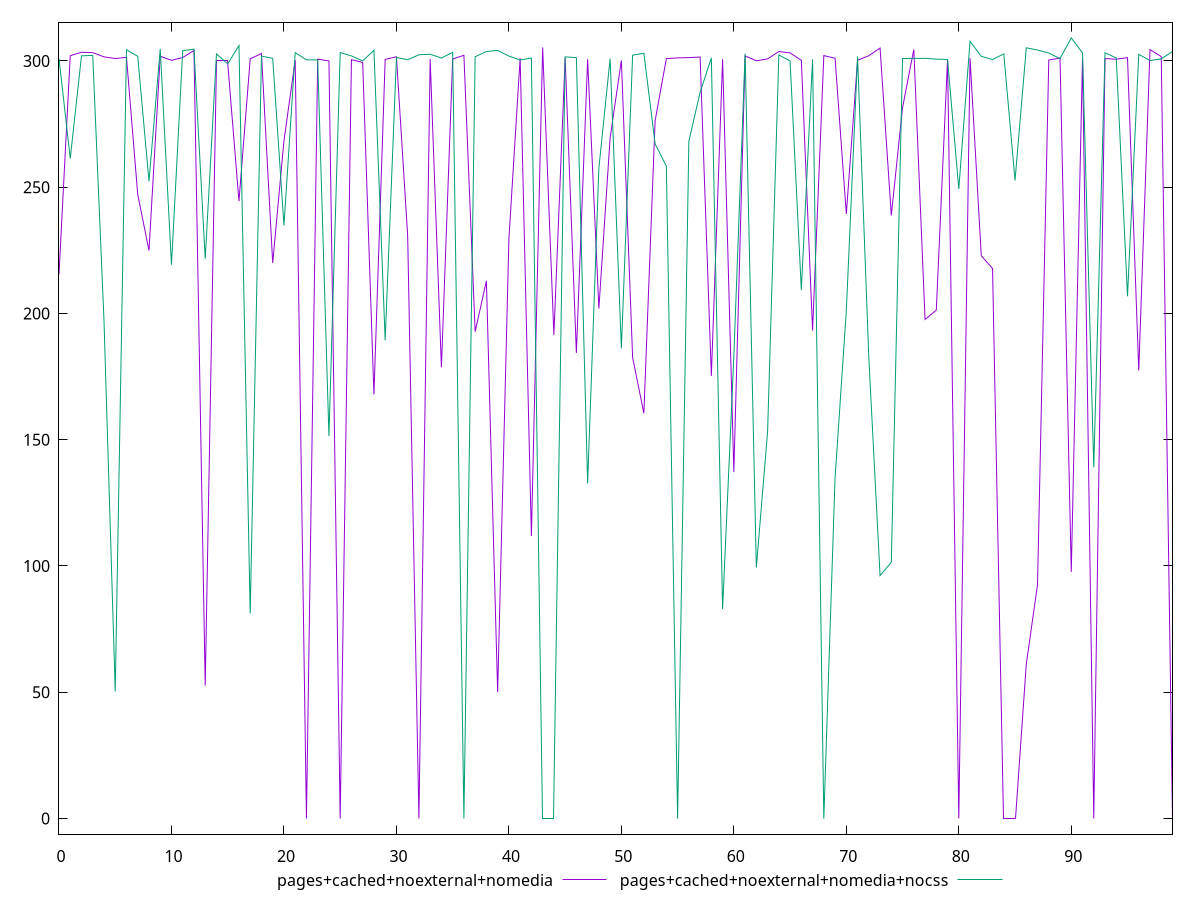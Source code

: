 reset

$pagesCachedNoexternalNomedia <<EOF
0 215.5430000014603
1 302.078
2 303.44499999657273
3 303.282
4 301.608
5 300.952
6 301.41
7 247.097999997437
8 224.9269999973476
9 301.88
10 300.236
11 301.348
12 304.134
13 52.63100000098348
14 300
15 300
16 244.4670000039041
17 300.814
18 302.93
19 220.01500000059605
20 268.31399999931455
21 300.328
22 0
23 300.718
24 300
25 0
26 300.522
27 299.4130000025034
28 167.93299999833107
29 300.606
30 301.672
31 230.74800000339746
32 0
33 300.722
34 178.66399999707937
35 300.77
36 302.224
37 192.7930000014603
38 212.8969999998808
39 50.077999997884035
40 229.5329999998212
41 301.132
42 111.89900000020862
43 305.336
44 191.46900000050664
45 301.176
46 184.37900000438094
47 300.668
48 201.9350000023842
49 269.5540000014007
50 300.206
51 182.56100000068545
52 160.47099999710917
53 276.320000000298
54 300.93
55 301.212
56 301.316
57 301.546
58 175.28200000151992
59 300.658
60 137.2009999975562
61 301.974
62 300.076
63 300.78
64 303.74
65 303.184
66 300.236
67 193.2879999987781
68 302.124
69 301.068
70 239.38800000026822
71 300.296
72 302.062
73 305.1
74 238.82000000029802
75 281.5569999963045
76 304.544
77 197.61899999901652
78 201.32299999520183
79 300.554
80 0
81 301.088
82 222.84400000050664
83 217.79299999773502
84 0
85 0
86 61.08900000154972
87 92.61099999770522
88 300.364
89 301.118
90 97.67599999904633
91 301.094
92 0
93 300.93
94 300.692
95 301.298
96 177.39200000092387
97 304.502
98 301.718
99 0
EOF

$pagesCachedNoexternalNomediaNocss <<EOF
0 300.962
1 261.3960000015795
2 302.006
3 302.204
4 197.2470000013709
5 50.34499999880791
6 304.434
7 301.842
8 252.312000002712
9 304.72
10 219.29599999636412
11 304.06600000000003
12 304.66
13 221.64499999955297
14 302.784
15 298.8130000010133
16 306.106
17 81.17999999970198
18 301.928
19 301.016
20 234.84299999848008
21 303.274
22 300.424
23 300.444
24 151.4590000025928
25 303.312
26 301.996
27 300.026
28 304.208
29 189.37000000104308
30 301.36
31 300.478
32 302.444
33 302.656
34 301.152
35 303.38
36 0
37 301.676
38 303.722
39 304.16
40 301.924
41 300.37
42 301.152
43 0
44 0
45 301.62
46 301.294
47 132.687999997288
48 257.5709999985993
49 300.896
50 186.21599999815226
51 302.286
52 303.052
53 267.1420000009239
54 258.3310000002384
55 0
56 268.20500000193715
57 287.5519999973476
58 301.202
59 82.92600000277162
60 183.1279999986291
61 302.858
62 99.3969999961555
63 153.1309999972582
64 302.378
65 300
66 209.32400000095367
67 300.642
68 0
69 134.90399999916553
70 201.0709999985993
71 301.734
72 182.40699999779463
73 96.20899999886751
74 101.52400000020862
75 300.952
76 301.01
77 301.036
78 300.714
79 300.586
80 249.27399999648333
81 307.758
82 301.822
83 300.566
84 302.784
85 252.66200000047684
86 305.196
87 304.316
88 303.14
89 300.926
90 309.12
91 303.172
92 139.10000000149012
93 303.258
94 301.17
95 206.81399999931455
96 302.638
97 300.14
98 300.8
99 303.758
EOF

set key outside below
set xrange [0:99]
set yrange [-6.1824:315.3024]
set trange [-6.1824:315.3024]
set terminal svg size 640, 520 enhanced background rgb 'white'
set output "reprap/uses-rel-preconnect/comparison/line/3_vs_4.svg"

plot $pagesCachedNoexternalNomedia title "pages+cached+noexternal+nomedia" with line, \
     $pagesCachedNoexternalNomediaNocss title "pages+cached+noexternal+nomedia+nocss" with line

reset
